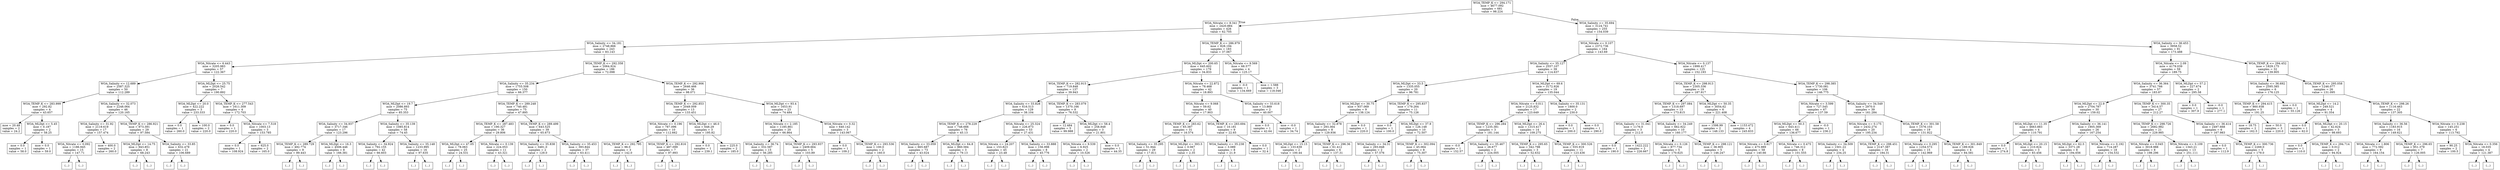 digraph Tree {
node [shape=box] ;
0 [label="WOA_TEMP_K <= 294.171\nmse = 4677.092\nsamples = 681\nvalue = 98.224"] ;
1 [label="WOA_Nitrate <= 8.341\nmse = 2420.884\nsamples = 426\nvalue = 62.705"] ;
0 -> 1 [labeldistance=2.5, labelangle=45, headlabel="True"] ;
2 [label="WOA_Salinity <= 34.181\nmse = 2748.866\nsamples = 243\nvalue = 83.143"] ;
1 -> 2 ;
3 [label="WOA_Nitrate <= 6.443\nmse = 3205.983\nsamples = 57\nvalue = 122.367"] ;
2 -> 3 ;
4 [label="WOA_Salinity <= 12.689\nmse = 2587.325\nsamples = 50\nvalue = 112.289"] ;
3 -> 4 ;
5 [label="WOA_TEMP_K <= 283.999\nmse = 292.82\nsamples = 4\nvalue = 43.657"] ;
4 -> 5 ;
6 [label="mse = 20.48\nsamples = 2\nvalue = 24.2"] ;
5 -> 6 ;
7 [label="WOA_MLDpt <= 5.45\nmse = 0.187\nsamples = 2\nvalue = 58.25"] ;
5 -> 7 ;
8 [label="mse = 0.0\nsamples = 1\nvalue = 58.0"] ;
7 -> 8 ;
9 [label="mse = 0.0\nsamples = 1\nvalue = 59.0"] ;
7 -> 9 ;
10 [label="WOA_Salinity <= 32.073\nmse = 2248.064\nsamples = 46\nvalue = 120.165"] ;
4 -> 10 ;
11 [label="WOA_Salinity <= 31.92\nmse = 2119.619\nsamples = 17\nvalue = 157.474"] ;
10 -> 11 ;
12 [label="WOA_Nitrate <= 0.092\nmse = 1186.945\nsamples = 15\nvalue = 147.71"] ;
11 -> 12 ;
13 [label="(...)"] ;
12 -> 13 ;
14 [label="(...)"] ;
12 -> 14 ;
39 [label="mse = 400.0\nsamples = 2\nvalue = 260.0"] ;
11 -> 39 ;
40 [label="WOA_TEMP_K <= 286.921\nmse = 973.391\nsamples = 29\nvalue = 97.584"] ;
10 -> 40 ;
41 [label="WOA_MLDpt <= 14.75\nmse = 943.851\nsamples = 8\nvalue = 68.243"] ;
40 -> 41 ;
42 [label="(...)"] ;
41 -> 42 ;
47 [label="(...)"] ;
41 -> 47 ;
54 [label="WOA_Salinity <= 33.85\nmse = 632.479\nsamples = 21\nvalue = 106.689"] ;
40 -> 54 ;
55 [label="(...)"] ;
54 -> 55 ;
80 [label="(...)"] ;
54 -> 80 ;
91 [label="WOA_MLDpt <= 25.75\nmse = 2026.542\nsamples = 7\nvalue = 190.892"] ;
3 -> 91 ;
92 [label="WOA_MLDpt <= 20.0\nmse = 422.222\nsamples = 3\nvalue = 233.333"] ;
91 -> 92 ;
93 [label="mse = 0.0\nsamples = 1\nvalue = 260.0"] ;
92 -> 93 ;
94 [label="mse = 100.0\nsamples = 2\nvalue = 220.0"] ;
92 -> 94 ;
95 [label="WOA_TEMP_K <= 277.543\nmse = 1611.309\nsamples = 4\nvalue = 172.703"] ;
91 -> 95 ;
96 [label="mse = 0.0\nsamples = 1\nvalue = 220.0"] ;
95 -> 96 ;
97 [label="WOA_Nitrate <= 7.518\nmse = 1003.13\nsamples = 3\nvalue = 153.785"] ;
95 -> 97 ;
98 [label="mse = 0.0\nsamples = 1\nvalue = 108.924"] ;
97 -> 98 ;
99 [label="mse = 625.0\nsamples = 2\nvalue = 165.0"] ;
97 -> 99 ;
100 [label="WOA_TEMP_K <= 292.358\nmse = 2064.924\nsamples = 186\nvalue = 72.098"] ;
2 -> 100 ;
101 [label="WOA_Salinity <= 35.234\nmse = 1755.508\nsamples = 150\nvalue = 66.377"] ;
100 -> 101 ;
102 [label="WOA_MLDpt <= 19.7\nmse = 2086.893\nsamples = 75\nvalue = 85.353"] ;
101 -> 102 ;
103 [label="WOA_Salinity <= 34.937\nmse = 3717.346\nsamples = 17\nvalue = 123.296"] ;
102 -> 103 ;
104 [label="WOA_TEMP_K <= 289.729\nmse = 492.774\nsamples = 9\nvalue = 89.443"] ;
103 -> 104 ;
105 [label="(...)"] ;
104 -> 105 ;
120 [label="(...)"] ;
104 -> 120 ;
121 [label="WOA_MLDpt <= 16.3\nmse = 4506.446\nsamples = 8\nvalue = 166.381"] ;
103 -> 121 ;
122 [label="(...)"] ;
121 -> 122 ;
129 [label="(...)"] ;
121 -> 129 ;
132 [label="WOA_Salinity <= 35.139\nmse = 1085.814\nsamples = 58\nvalue = 74.45"] ;
102 -> 132 ;
133 [label="WOA_Salinity <= 34.924\nmse = 792.155\nsamples = 42\nvalue = 66.603"] ;
132 -> 133 ;
134 [label="(...)"] ;
133 -> 134 ;
185 [label="(...)"] ;
133 -> 185 ;
206 [label="WOA_Salinity <= 35.148\nmse = 1233.995\nsamples = 16\nvalue = 97.635"] ;
132 -> 206 ;
207 [label="(...)"] ;
206 -> 207 ;
208 [label="(...)"] ;
206 -> 208 ;
219 [label="WOA_TEMP_K <= 289.248\nmse = 740.481\nsamples = 75\nvalue = 47.895"] ;
101 -> 219 ;
220 [label="WOA_TEMP_K <= 287.483\nmse = 190.327\nsamples = 36\nvalue = 29.806"] ;
219 -> 220 ;
221 [label="WOA_MLDpt <= 47.05\nmse = 78.063\nsamples = 25\nvalue = 24.531"] ;
220 -> 221 ;
222 [label="(...)"] ;
221 -> 222 ;
235 [label="(...)"] ;
221 -> 235 ;
248 [label="WOA_Nitrate <= 0.139\nmse = 224.053\nsamples = 11\nvalue = 43.321"] ;
220 -> 248 ;
249 [label="(...)"] ;
248 -> 249 ;
250 [label="(...)"] ;
248 -> 250 ;
269 [label="WOA_TEMP_K <= 289.499\nmse = 643.525\nsamples = 39\nvalue = 65.673"] ;
219 -> 269 ;
270 [label="WOA_Salinity <= 35.838\nmse = 3481.0\nsamples = 2\nvalue = 129.0"] ;
269 -> 270 ;
271 [label="(...)"] ;
270 -> 271 ;
272 [label="(...)"] ;
270 -> 272 ;
273 [label="WOA_Salinity <= 35.453\nmse = 393.844\nsamples = 37\nvalue = 63.411"] ;
269 -> 273 ;
274 [label="(...)"] ;
273 -> 274 ;
277 [label="(...)"] ;
273 -> 277 ;
326 [label="WOA_TEMP_K <= 292.906\nmse = 2646.466\nsamples = 36\nvalue = 98.071"] ;
100 -> 326 ;
327 [label="WOA_TEMP_K <= 292.853\nmse = 2049.009\nsamples = 13\nvalue = 133.451"] ;
326 -> 327 ;
328 [label="WOA_Nitrate <= 0.196\nmse = 787.096\nsamples = 10\nvalue = 112.662"] ;
327 -> 328 ;
329 [label="WOA_TEMP_K <= 292.795\nmse = 96.0\nsamples = 3\nvalue = 142.0"] ;
328 -> 329 ;
330 [label="(...)"] ;
329 -> 330 ;
331 [label="(...)"] ;
329 -> 331 ;
332 [label="WOA_TEMP_K <= 292.816\nmse = 487.099\nsamples = 7\nvalue = 97.993"] ;
328 -> 332 ;
333 [label="(...)"] ;
332 -> 333 ;
342 [label="(...)"] ;
332 -> 342 ;
343 [label="WOA_MLDpt <= 46.0\nmse = 648.29\nsamples = 3\nvalue = 195.82"] ;
327 -> 343 ;
344 [label="mse = 0.0\nsamples = 1\nvalue = 239.1"] ;
343 -> 344 ;
345 [label="mse = 225.0\nsamples = 2\nvalue = 185.0"] ;
343 -> 345 ;
346 [label="WOA_MLDpt <= 93.4\nmse = 1653.91\nsamples = 23\nvalue = 74.484"] ;
326 -> 346 ;
347 [label="WOA_Nitrate <= 2.185\nmse = 1185.861\nsamples = 20\nvalue = 66.864"] ;
346 -> 347 ;
348 [label="WOA_Salinity <= 36.74\nmse = 332.587\nsamples = 15\nvalue = 56.285"] ;
347 -> 348 ;
349 [label="(...)"] ;
348 -> 349 ;
366 [label="(...)"] ;
348 -> 366 ;
373 [label="WOA_TEMP_K <= 293.937\nmse = 2409.664\nsamples = 5\nvalue = 103.89"] ;
347 -> 373 ;
374 [label="(...)"] ;
373 -> 374 ;
377 [label="(...)"] ;
373 -> 377 ;
378 [label="WOA_Nitrate <= 0.32\nmse = 640.142\nsamples = 3\nvalue = 143.067"] ;
346 -> 378 ;
379 [label="mse = 0.0\nsamples = 1\nvalue = 109.2"] ;
378 -> 379 ;
380 [label="WOA_TEMP_K <= 293.536\nmse = 100.0\nsamples = 2\nvalue = 160.0"] ;
378 -> 380 ;
381 [label="(...)"] ;
380 -> 381 ;
382 [label="(...)"] ;
380 -> 382 ;
383 [label="WOA_TEMP_K <= 286.979\nmse = 828.194\nsamples = 183\nvalue = 37.067"] ;
1 -> 383 ;
384 [label="WOA_MLDpt <= 200.65\nmse = 645.602\nsamples = 179\nvalue = 34.833"] ;
383 -> 384 ;
385 [label="WOA_TEMP_K <= 282.915\nmse = 719.848\nsamples = 137\nvalue = 39.943"] ;
384 -> 385 ;
386 [label="WOA_Salinity <= 33.828\nmse = 616.513\nsamples = 129\nvalue = 38.104"] ;
385 -> 386 ;
387 [label="WOA_TEMP_K <= 278.229\nmse = 748.666\nsamples = 76\nvalue = 45.13"] ;
386 -> 387 ;
388 [label="WOA_Salinity <= 33.059\nmse = 665.687\nsamples = 73\nvalue = 43.024"] ;
387 -> 388 ;
389 [label="(...)"] ;
388 -> 389 ;
396 [label="(...)"] ;
388 -> 396 ;
469 [label="WOA_MLDpt <= 64.8\nmse = 860.584\nsamples = 3\nvalue = 79.13"] ;
387 -> 469 ;
470 [label="(...)"] ;
469 -> 470 ;
471 [label="(...)"] ;
469 -> 471 ;
474 [label="WOA_Nitrate <= 25.324\nmse = 226.873\nsamples = 53\nvalue = 27.431"] ;
386 -> 474 ;
475 [label="WOA_Nitrate <= 24.207\nmse = 153.823\nsamples = 45\nvalue = 23.48"] ;
474 -> 475 ;
476 [label="(...)"] ;
475 -> 476 ;
543 [label="(...)"] ;
475 -> 543 ;
556 [label="WOA_Salinity <= 33.888\nmse = 156.998\nsamples = 8\nvalue = 45.776"] ;
474 -> 556 ;
557 [label="(...)"] ;
556 -> 557 ;
564 [label="(...)"] ;
556 -> 564 ;
571 [label="WOA_TEMP_K <= 283.079\nmse = 1370.166\nsamples = 8\nvalue = 76.532"] ;
385 -> 571 ;
572 [label="mse = 12.484\nsamples = 5\nvalue = 99.988"] ;
571 -> 572 ;
573 [label="WOA_MLDpt <= 58.4\nmse = 258.848\nsamples = 3\nvalue = 21.801"] ;
571 -> 573 ;
574 [label="WOA_Nitrate <= 9.539\nmse = 6.925\nsamples = 2\nvalue = 10.526"] ;
573 -> 574 ;
575 [label="(...)"] ;
574 -> 575 ;
576 [label="(...)"] ;
574 -> 576 ;
577 [label="mse = 0.0\nsamples = 1\nvalue = 44.35"] ;
573 -> 577 ;
578 [label="WOA_Nitrate <= 22.872\nmse = 78.468\nsamples = 42\nvalue = 18.893"] ;
384 -> 578 ;
579 [label="WOA_Nitrate <= 9.068\nmse = 59.62\nsamples = 40\nvalue = 17.903"] ;
578 -> 579 ;
580 [label="WOA_TEMP_K <= 283.62\nmse = 65.387\nsamples = 31\nvalue = 16.574"] ;
579 -> 580 ;
581 [label="WOA_Salinity <= 35.295\nmse = 51.944\nsamples = 29\nvalue = 17.811"] ;
580 -> 581 ;
582 [label="(...)"] ;
581 -> 582 ;
585 [label="(...)"] ;
581 -> 585 ;
594 [label="WOA_MLDpt <= 393.5\nmse = 0.067\nsamples = 2\nvalue = 2.35"] ;
580 -> 594 ;
595 [label="(...)"] ;
594 -> 595 ;
596 [label="(...)"] ;
594 -> 596 ;
597 [label="WOA_TEMP_K <= 283.694\nmse = 10.181\nsamples = 9\nvalue = 22.65"] ;
579 -> 597 ;
598 [label="WOA_Salinity <= 35.238\nmse = 3.089\nsamples = 8\nvalue = 21.9"] ;
597 -> 598 ;
599 [label="(...)"] ;
598 -> 599 ;
606 [label="(...)"] ;
598 -> 606 ;
607 [label="mse = 0.0\nsamples = 1\nvalue = 32.4"] ;
597 -> 607 ;
608 [label="WOA_Salinity <= 33.618\nmse = 13.869\nsamples = 2\nvalue = 40.007"] ;
578 -> 608 ;
609 [label="mse = 0.0\nsamples = 1\nvalue = 42.64"] ;
608 -> 609 ;
610 [label="mse = -0.0\nsamples = 1\nvalue = 34.74"] ;
608 -> 610 ;
611 [label="WOA_Nitrate <= 9.569\nmse = 68.577\nsamples = 4\nvalue = 125.17"] ;
383 -> 611 ;
612 [label="mse = -0.0\nsamples = 1\nvalue = 134.669"] ;
611 -> 612 ;
613 [label="mse = 1.588\nsamples = 3\nvalue = 118.046"] ;
611 -> 613 ;
614 [label="WOA_Salinity <= 35.694\nmse = 3124.741\nsamples = 255\nvalue = 154.039"] ;
0 -> 614 [labeldistance=2.5, labelangle=-45, headlabel="False"] ;
615 [label="WOA_Nitrate <= 0.107\nmse = 2372.736\nsamples = 164\nvalue = 143.69"] ;
614 -> 615 ;
616 [label="WOA_Salinity <= 35.127\nmse = 2557.107\nsamples = 39\nvalue = 114.637"] ;
615 -> 616 ;
617 [label="WOA_MLDpt <= 33.5\nmse = 1335.055\nsamples = 20\nvalue = 96.781"] ;
616 -> 617 ;
618 [label="WOA_MLDpt <= 30.75\nmse = 937.069\nsamples = 9\nvalue = 138.124"] ;
617 -> 618 ;
619 [label="WOA_Salinity <= 32.878\nmse = 293.364\nsamples = 8\nvalue = 129.936"] ;
618 -> 619 ;
620 [label="WOA_MLDpt <= 15.15\nmse = 133.639\nsamples = 2\nvalue = 100.44"] ;
619 -> 620 ;
621 [label="(...)"] ;
620 -> 621 ;
622 [label="(...)"] ;
620 -> 622 ;
623 [label="WOA_TEMP_K <= 296.36\nmse = 61.412\nsamples = 6\nvalue = 137.31"] ;
619 -> 623 ;
624 [label="(...)"] ;
623 -> 624 ;
627 [label="(...)"] ;
623 -> 627 ;
634 [label="mse = 0.0\nsamples = 1\nvalue = 220.0"] ;
618 -> 634 ;
635 [label="WOA_TEMP_K <= 295.837\nmse = 179.264\nsamples = 11\nvalue = 75.126"] ;
617 -> 635 ;
636 [label="mse = 0.0\nsamples = 1\nvalue = 100.0"] ;
635 -> 636 ;
637 [label="WOA_MLDpt <= 37.9\nmse = 126.148\nsamples = 10\nvalue = 72.507"] ;
635 -> 637 ;
638 [label="WOA_Salinity <= 34.31\nmse = 293.848\nsamples = 2\nvalue = 57.576"] ;
637 -> 638 ;
639 [label="(...)"] ;
638 -> 639 ;
640 [label="(...)"] ;
638 -> 640 ;
641 [label="WOA_TEMP_K <= 302.094\nmse = 45.064\nsamples = 8\nvalue = 75.307"] ;
637 -> 641 ;
642 [label="(...)"] ;
641 -> 642 ;
651 [label="(...)"] ;
641 -> 651 ;
652 [label="WOA_MLDpt <= 69.6\nmse = 3172.926\nsamples = 19\nvalue = 135.044"] ;
616 -> 652 ;
653 [label="WOA_Nitrate <= 0.011\nmse = 2125.832\nsamples = 17\nvalue = 123.649"] ;
652 -> 653 ;
654 [label="WOA_TEMP_K <= 296.284\nmse = 1235.381\nsamples = 3\nvalue = 181.144"] ;
653 -> 654 ;
655 [label="mse = -0.0\nsamples = 1\nvalue = 152.57"] ;
654 -> 655 ;
656 [label="WOA_Salinity <= 35.467\nmse = 26.677\nsamples = 2\nvalue = 224.005"] ;
654 -> 656 ;
657 [label="(...)"] ;
656 -> 657 ;
658 [label="(...)"] ;
656 -> 658 ;
659 [label="WOA_MLDpt <= 26.4\nmse = 1315.417\nsamples = 14\nvalue = 109.275"] ;
653 -> 659 ;
660 [label="WOA_TEMP_K <= 295.65\nmse = 342.798\nsamples = 3\nvalue = 52.632"] ;
659 -> 660 ;
661 [label="(...)"] ;
660 -> 661 ;
662 [label="(...)"] ;
660 -> 662 ;
665 [label="WOA_TEMP_K <= 300.526\nmse = 555.919\nsamples = 11\nvalue = 123.436"] ;
659 -> 665 ;
666 [label="(...)"] ;
665 -> 666 ;
679 [label="(...)"] ;
665 -> 679 ;
684 [label="WOA_Salinity <= 35.131\nmse = 1800.0\nsamples = 2\nvalue = 230.0"] ;
652 -> 684 ;
685 [label="mse = 0.0\nsamples = 1\nvalue = 200.0"] ;
684 -> 685 ;
686 [label="mse = 0.0\nsamples = 1\nvalue = 290.0"] ;
684 -> 686 ;
687 [label="WOA_Nitrate <= 0.137\nmse = 1999.417\nsamples = 125\nvalue = 152.193"] ;
615 -> 687 ;
688 [label="WOA_TEMP_K <= 298.913\nmse = 2305.336\nsamples = 19\nvalue = 187.917"] ;
687 -> 688 ;
689 [label="WOA_TEMP_K <= 297.084\nmse = 1318.697\nsamples = 13\nvalue = 173.815"] ;
688 -> 689 ;
690 [label="WOA_Salinity <= 31.041\nmse = 1176.0\nsamples = 3\nvalue = 212.0"] ;
689 -> 690 ;
691 [label="mse = 0.0\nsamples = 1\nvalue = 190.0"] ;
690 -> 691 ;
692 [label="mse = 1422.222\nsamples = 2\nvalue = 226.667"] ;
690 -> 692 ;
693 [label="WOA_Salinity <= 34.249\nmse = 662.922\nsamples = 10\nvalue = 160.177"] ;
689 -> 693 ;
694 [label="WOA_Nitrate <= 0.126\nmse = 877.734\nsamples = 5\nvalue = 170.625"] ;
693 -> 694 ;
695 [label="(...)"] ;
694 -> 695 ;
696 [label="(...)"] ;
694 -> 696 ;
697 [label="WOA_TEMP_K <= 298.121\nmse = 36.905\nsamples = 5\nvalue = 146.247"] ;
693 -> 697 ;
698 [label="(...)"] ;
697 -> 698 ;
701 [label="(...)"] ;
697 -> 701 ;
704 [label="WOA_MLDpt <= 50.35\nmse = 3054.62\nsamples = 6\nvalue = 221.408"] ;
688 -> 704 ;
705 [label="mse = 1598.99\nsamples = 2\nvalue = 148.133"] ;
704 -> 705 ;
706 [label="mse = 1153.472\nsamples = 4\nvalue = 245.833"] ;
704 -> 706 ;
707 [label="WOA_TEMP_K <= 298.385\nmse = 1730.081\nsamples = 106\nvalue = 146.775"] ;
687 -> 707 ;
708 [label="WOA_Nitrate <= 3.599\nmse = 727.545\nsamples = 67\nvalue = 137.59"] ;
707 -> 708 ;
709 [label="WOA_MLDpt <= 50.3\nmse = 643.411\nsamples = 66\nvalue = 136.677"] ;
708 -> 709 ;
710 [label="WOA_Nitrate <= 0.617\nmse = 475.989\nsamples = 58\nvalue = 140.66"] ;
709 -> 710 ;
711 [label="(...)"] ;
710 -> 711 ;
772 [label="(...)"] ;
710 -> 772 ;
795 [label="WOA_Nitrate <= 0.475\nmse = 746.312\nsamples = 8\nvalue = 101.555"] ;
709 -> 795 ;
796 [label="(...)"] ;
795 -> 796 ;
801 [label="(...)"] ;
795 -> 801 ;
810 [label="mse = -0.0\nsamples = 1\nvalue = 236.2"] ;
708 -> 810 ;
811 [label="WOA_Salinity <= 34.549\nmse = 2970.0\nsamples = 39\nvalue = 161.284"] ;
707 -> 811 ;
812 [label="WOA_Nitrate <= 0.175\nmse = 2432.274\nsamples = 20\nvalue = 195.234"] ;
811 -> 812 ;
813 [label="WOA_Salinity <= 34.509\nmse = 1501.22\nsamples = 4\nvalue = 234.25"] ;
812 -> 813 ;
814 [label="(...)"] ;
813 -> 814 ;
815 [label="(...)"] ;
813 -> 815 ;
816 [label="WOA_TEMP_K <= 298.451\nmse = 2147.387\nsamples = 16\nvalue = 184.31"] ;
812 -> 816 ;
817 [label="(...)"] ;
816 -> 817 ;
818 [label="(...)"] ;
816 -> 818 ;
845 [label="WOA_TEMP_K <= 301.58\nmse = 1576.103\nsamples = 19\nvalue = 131.922"] ;
811 -> 845 ;
846 [label="WOA_Nitrate <= 0.295\nmse = 1254.573\nsamples = 15\nvalue = 142.969"] ;
845 -> 846 ;
847 [label="(...)"] ;
846 -> 847 ;
856 [label="(...)"] ;
846 -> 856 ;
873 [label="WOA_TEMP_K <= 301.849\nmse = 189.926\nsamples = 4\nvalue = 84.581"] ;
845 -> 873 ;
874 [label="(...)"] ;
873 -> 874 ;
875 [label="(...)"] ;
873 -> 875 ;
880 [label="WOA_Salinity <= 36.453\nmse = 3958.52\nsamples = 91\nvalue = 173.488"] ;
614 -> 880 ;
881 [label="WOA_Nitrate <= 2.09\nmse = 4179.039\nsamples = 59\nvalue = 189.75"] ;
880 -> 881 ;
882 [label="WOA_Salinity <= 36.364\nmse = 3741.766\nsamples = 57\nvalue = 183.87"] ;
881 -> 882 ;
883 [label="WOA_MLDpt <= 22.9\nmse = 2704.787\nsamples = 30\nvalue = 159.02"] ;
882 -> 883 ;
884 [label="WOA_MLDpt <= 11.35\nmse = 4663.883\nsamples = 4\nvalue = 110.791"] ;
883 -> 884 ;
885 [label="mse = 0.0\nsamples = 1\nvalue = 274.8"] ;
884 -> 885 ;
886 [label="WOA_MLDpt <= 20.15\nmse = 210.824\nsamples = 3\nvalue = 83.456"] ;
884 -> 886 ;
887 [label="(...)"] ;
886 -> 887 ;
890 [label="(...)"] ;
886 -> 890 ;
891 [label="WOA_Salinity <= 36.141\nmse = 1905.369\nsamples = 26\nvalue = 167.254"] ;
883 -> 891 ;
892 [label="WOA_MLDpt <= 62.5\nmse = 3371.28\nsamples = 8\nvalue = 194.656"] ;
891 -> 892 ;
893 [label="(...)"] ;
892 -> 893 ;
902 [label="(...)"] ;
892 -> 902 ;
907 [label="WOA_Nitrate <= 0.192\nmse = 714.287\nsamples = 18\nvalue = 154.532"] ;
891 -> 907 ;
908 [label="(...)"] ;
907 -> 908 ;
921 [label="(...)"] ;
907 -> 921 ;
928 [label="WOA_TEMP_K <= 300.35\nmse = 3414.57\nsamples = 27\nvalue = 212.27"] ;
882 -> 928 ;
929 [label="WOA_TEMP_K <= 298.726\nmse = 2682.982\nsamples = 21\nvalue = 229.985"] ;
928 -> 929 ;
930 [label="WOA_Nitrate <= 0.045\nmse = 3018.988\nsamples = 8\nvalue = 198.296"] ;
929 -> 930 ;
931 [label="(...)"] ;
930 -> 931 ;
932 [label="(...)"] ;
930 -> 932 ;
935 [label="WOA_Nitrate <= 0.109\nmse = 1343.21\nsamples = 13\nvalue = 251.111"] ;
929 -> 935 ;
936 [label="(...)"] ;
935 -> 936 ;
941 [label="(...)"] ;
935 -> 941 ;
946 [label="WOA_Salinity <= 36.414\nmse = 2497.668\nsamples = 6\nvalue = 167.983"] ;
928 -> 946 ;
947 [label="mse = 0.0\nsamples = 1\nvalue = 112.9"] ;
946 -> 947 ;
948 [label="WOA_TEMP_K <= 300.736\nmse = 2269.0\nsamples = 5\nvalue = 179.0"] ;
946 -> 948 ;
949 [label="(...)"] ;
948 -> 949 ;
950 [label="(...)"] ;
948 -> 950 ;
951 [label="WOA_MLDpt <= 57.2\nmse = 227.674\nsamples = 2\nvalue = 295.58"] ;
881 -> 951 ;
952 [label="mse = 0.0\nsamples = 1\nvalue = 307.9"] ;
951 -> 952 ;
953 [label="mse = -0.0\nsamples = 1\nvalue = 277.1"] ;
951 -> 953 ;
954 [label="WOA_TEMP_K <= 294.452\nmse = 1829.175\nsamples = 32\nvalue = 139.905"] ;
880 -> 954 ;
955 [label="WOA_Salinity <= 36.692\nmse = 2595.385\nsamples = 6\nvalue = 176.125"] ;
954 -> 955 ;
956 [label="WOA_TEMP_K <= 294.415\nmse = 860.938\nsamples = 5\nvalue = 191.25"] ;
955 -> 956 ;
957 [label="mse = 18.75\nsamples = 2\nvalue = 162.5"] ;
956 -> 957 ;
958 [label="mse = 50.0\nsamples = 3\nvalue = 220.0"] ;
956 -> 958 ;
959 [label="mse = 0.0\nsamples = 1\nvalue = 55.126"] ;
955 -> 959 ;
960 [label="WOA_TEMP_K <= 295.058\nmse = 1246.077\nsamples = 26\nvalue = 131.095"] ;
954 -> 960 ;
961 [label="WOA_MLDpt <= 14.2\nmse = 249.521\nsamples = 4\nvalue = 91.354"] ;
960 -> 961 ;
962 [label="mse = 0.0\nsamples = 1\nvalue = 62.0"] ;
961 -> 962 ;
963 [label="WOA_MLDpt <= 20.15\nmse = 42.624\nsamples = 3\nvalue = 98.693"] ;
961 -> 963 ;
964 [label="mse = 0.0\nsamples = 1\nvalue = 110.0"] ;
963 -> 964 ;
965 [label="WOA_TEMP_K <= 294.714\nmse = 0.012\nsamples = 2\nvalue = 94.924"] ;
963 -> 965 ;
966 [label="(...)"] ;
965 -> 966 ;
967 [label="(...)"] ;
965 -> 967 ;
968 [label="WOA_TEMP_K <= 298.26\nmse = 1116.463\nsamples = 22\nvalue = 137.305"] ;
960 -> 968 ;
969 [label="WOA_Salinity <= 36.56\nmse = 1183.915\nsamples = 16\nvalue = 149.621"] ;
968 -> 969 ;
970 [label="WOA_Nitrate <= 1.806\nmse = 772.592\nsamples = 9\nvalue = 164.154"] ;
969 -> 970 ;
971 [label="(...)"] ;
970 -> 971 ;
980 [label="(...)"] ;
970 -> 980 ;
981 [label="WOA_TEMP_K <= 296.65\nmse = 951.379\nsamples = 7\nvalue = 126.005"] ;
969 -> 981 ;
982 [label="(...)"] ;
981 -> 982 ;
983 [label="(...)"] ;
981 -> 983 ;
994 [label="WOA_Nitrate <= 0.238\nmse = 145.251\nsamples = 6\nvalue = 113.792"] ;
968 -> 994 ;
995 [label="mse = 90.25\nsamples = 2\nvalue = 100.5"] ;
994 -> 995 ;
996 [label="WOA_Nitrate <= 0.356\nmse = 18.035\nsamples = 4\nvalue = 121.387"] ;
994 -> 996 ;
997 [label="(...)"] ;
996 -> 997 ;
1000 [label="(...)"] ;
996 -> 1000 ;
}